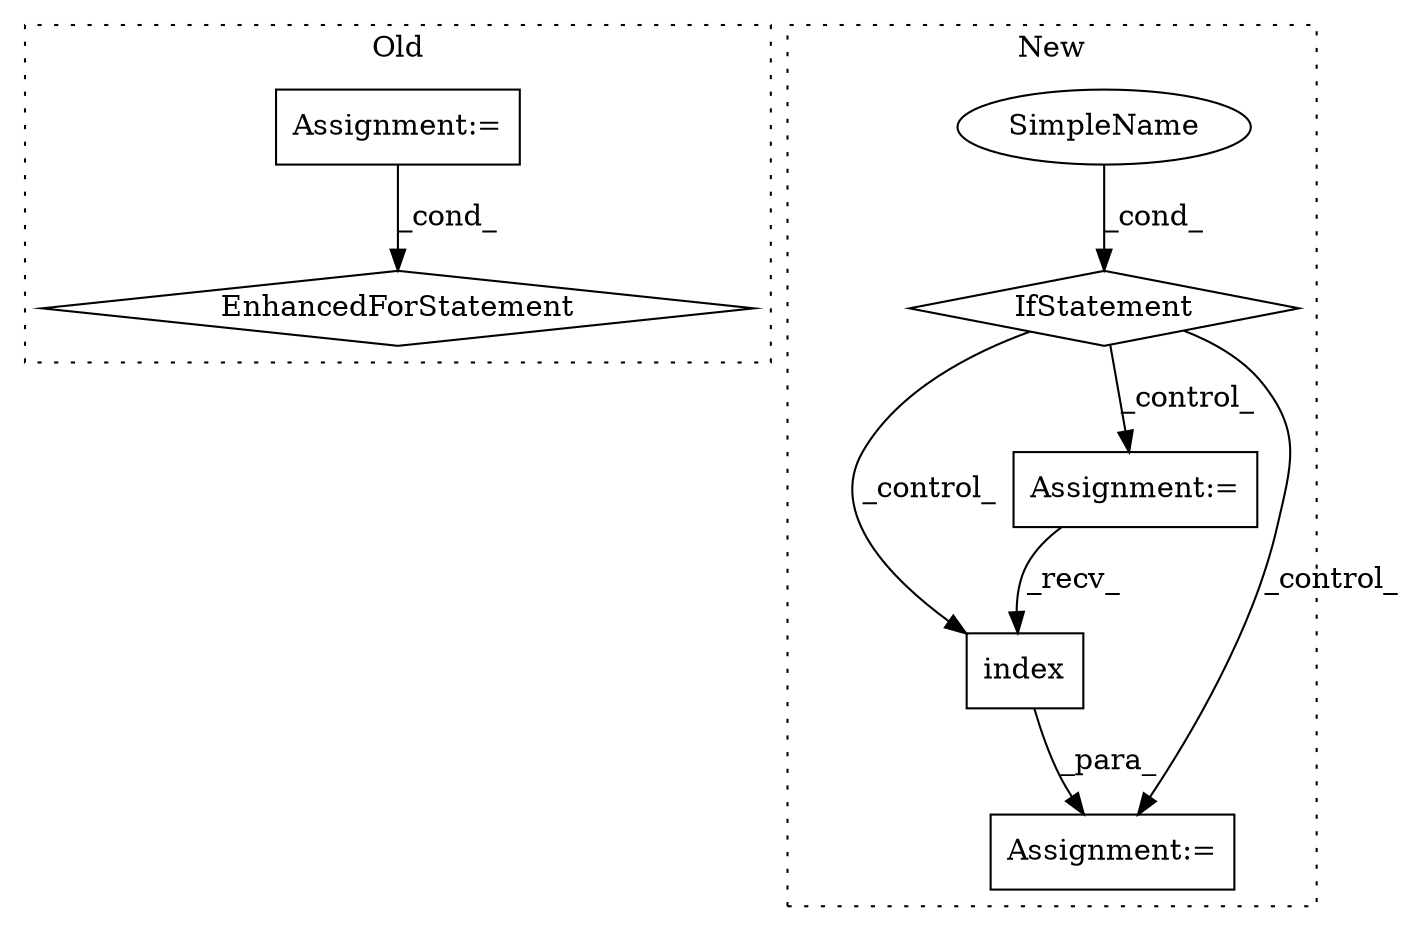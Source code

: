 digraph G {
subgraph cluster0 {
1 [label="EnhancedForStatement" a="70" s="3033,3169" l="89,2" shape="diamond"];
4 [label="Assignment:=" a="7" s="3033,3169" l="89,2" shape="box"];
label = "Old";
style="dotted";
}
subgraph cluster1 {
2 [label="index" a="32" s="3321,3336" l="6,1" shape="box"];
3 [label="Assignment:=" a="7" s="3310" l="1" shape="box"];
5 [label="IfStatement" a="25" s="3095,3126" l="4,2" shape="diamond"];
6 [label="SimpleName" a="42" s="" l="" shape="ellipse"];
7 [label="Assignment:=" a="7" s="3268" l="1" shape="box"];
label = "New";
style="dotted";
}
2 -> 3 [label="_para_"];
4 -> 1 [label="_cond_"];
5 -> 2 [label="_control_"];
5 -> 7 [label="_control_"];
5 -> 3 [label="_control_"];
6 -> 5 [label="_cond_"];
7 -> 2 [label="_recv_"];
}